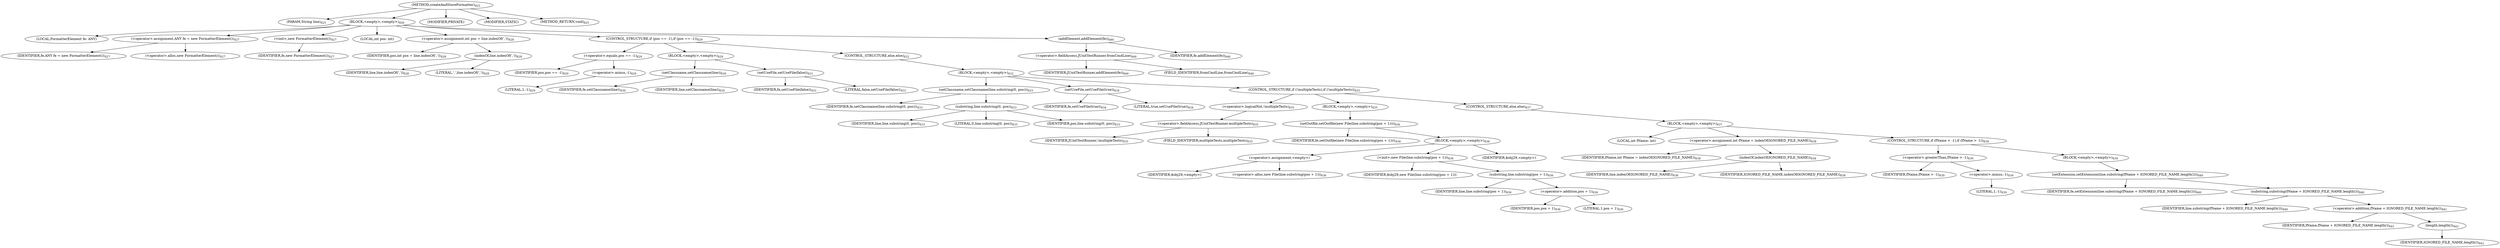 digraph "createAndStoreFormatter" {  
"1920" [label = <(METHOD,createAndStoreFormatter)<SUB>825</SUB>> ]
"1921" [label = <(PARAM,String line)<SUB>825</SUB>> ]
"1922" [label = <(BLOCK,&lt;empty&gt;,&lt;empty&gt;)<SUB>826</SUB>> ]
"60" [label = <(LOCAL,FormatterElement fe: ANY)> ]
"1923" [label = <(&lt;operator&gt;.assignment,ANY fe = new FormatterElement())<SUB>827</SUB>> ]
"1924" [label = <(IDENTIFIER,fe,ANY fe = new FormatterElement())<SUB>827</SUB>> ]
"1925" [label = <(&lt;operator&gt;.alloc,new FormatterElement())<SUB>827</SUB>> ]
"1926" [label = <(&lt;init&gt;,new FormatterElement())<SUB>827</SUB>> ]
"59" [label = <(IDENTIFIER,fe,new FormatterElement())<SUB>827</SUB>> ]
"1927" [label = <(LOCAL,int pos: int)> ]
"1928" [label = <(&lt;operator&gt;.assignment,int pos = line.indexOf(','))<SUB>828</SUB>> ]
"1929" [label = <(IDENTIFIER,pos,int pos = line.indexOf(','))<SUB>828</SUB>> ]
"1930" [label = <(indexOf,line.indexOf(','))<SUB>828</SUB>> ]
"1931" [label = <(IDENTIFIER,line,line.indexOf(','))<SUB>828</SUB>> ]
"1932" [label = <(LITERAL,',',line.indexOf(','))<SUB>828</SUB>> ]
"1933" [label = <(CONTROL_STRUCTURE,if (pos == -1),if (pos == -1))<SUB>829</SUB>> ]
"1934" [label = <(&lt;operator&gt;.equals,pos == -1)<SUB>829</SUB>> ]
"1935" [label = <(IDENTIFIER,pos,pos == -1)<SUB>829</SUB>> ]
"1936" [label = <(&lt;operator&gt;.minus,-1)<SUB>829</SUB>> ]
"1937" [label = <(LITERAL,1,-1)<SUB>829</SUB>> ]
"1938" [label = <(BLOCK,&lt;empty&gt;,&lt;empty&gt;)<SUB>829</SUB>> ]
"1939" [label = <(setClassname,setClassname(line))<SUB>830</SUB>> ]
"1940" [label = <(IDENTIFIER,fe,setClassname(line))<SUB>830</SUB>> ]
"1941" [label = <(IDENTIFIER,line,setClassname(line))<SUB>830</SUB>> ]
"1942" [label = <(setUseFile,setUseFile(false))<SUB>831</SUB>> ]
"1943" [label = <(IDENTIFIER,fe,setUseFile(false))<SUB>831</SUB>> ]
"1944" [label = <(LITERAL,false,setUseFile(false))<SUB>831</SUB>> ]
"1945" [label = <(CONTROL_STRUCTURE,else,else)<SUB>832</SUB>> ]
"1946" [label = <(BLOCK,&lt;empty&gt;,&lt;empty&gt;)<SUB>832</SUB>> ]
"1947" [label = <(setClassname,setClassname(line.substring(0, pos)))<SUB>833</SUB>> ]
"1948" [label = <(IDENTIFIER,fe,setClassname(line.substring(0, pos)))<SUB>833</SUB>> ]
"1949" [label = <(substring,line.substring(0, pos))<SUB>833</SUB>> ]
"1950" [label = <(IDENTIFIER,line,line.substring(0, pos))<SUB>833</SUB>> ]
"1951" [label = <(LITERAL,0,line.substring(0, pos))<SUB>833</SUB>> ]
"1952" [label = <(IDENTIFIER,pos,line.substring(0, pos))<SUB>833</SUB>> ]
"1953" [label = <(setUseFile,setUseFile(true))<SUB>834</SUB>> ]
"1954" [label = <(IDENTIFIER,fe,setUseFile(true))<SUB>834</SUB>> ]
"1955" [label = <(LITERAL,true,setUseFile(true))<SUB>834</SUB>> ]
"1956" [label = <(CONTROL_STRUCTURE,if (!multipleTests),if (!multipleTests))<SUB>835</SUB>> ]
"1957" [label = <(&lt;operator&gt;.logicalNot,!multipleTests)<SUB>835</SUB>> ]
"1958" [label = <(&lt;operator&gt;.fieldAccess,JUnitTestRunner.multipleTests)<SUB>835</SUB>> ]
"1959" [label = <(IDENTIFIER,JUnitTestRunner,!multipleTests)<SUB>835</SUB>> ]
"1960" [label = <(FIELD_IDENTIFIER,multipleTests,multipleTests)<SUB>835</SUB>> ]
"1961" [label = <(BLOCK,&lt;empty&gt;,&lt;empty&gt;)<SUB>835</SUB>> ]
"1962" [label = <(setOutfile,setOutfile(new File(line.substring(pos + 1))))<SUB>836</SUB>> ]
"1963" [label = <(IDENTIFIER,fe,setOutfile(new File(line.substring(pos + 1))))<SUB>836</SUB>> ]
"1964" [label = <(BLOCK,&lt;empty&gt;,&lt;empty&gt;)<SUB>836</SUB>> ]
"1965" [label = <(&lt;operator&gt;.assignment,&lt;empty&gt;)> ]
"1966" [label = <(IDENTIFIER,$obj29,&lt;empty&gt;)> ]
"1967" [label = <(&lt;operator&gt;.alloc,new File(line.substring(pos + 1)))<SUB>836</SUB>> ]
"1968" [label = <(&lt;init&gt;,new File(line.substring(pos + 1)))<SUB>836</SUB>> ]
"1969" [label = <(IDENTIFIER,$obj29,new File(line.substring(pos + 1)))> ]
"1970" [label = <(substring,line.substring(pos + 1))<SUB>836</SUB>> ]
"1971" [label = <(IDENTIFIER,line,line.substring(pos + 1))<SUB>836</SUB>> ]
"1972" [label = <(&lt;operator&gt;.addition,pos + 1)<SUB>836</SUB>> ]
"1973" [label = <(IDENTIFIER,pos,pos + 1)<SUB>836</SUB>> ]
"1974" [label = <(LITERAL,1,pos + 1)<SUB>836</SUB>> ]
"1975" [label = <(IDENTIFIER,$obj29,&lt;empty&gt;)> ]
"1976" [label = <(CONTROL_STRUCTURE,else,else)<SUB>837</SUB>> ]
"1977" [label = <(BLOCK,&lt;empty&gt;,&lt;empty&gt;)<SUB>837</SUB>> ]
"1978" [label = <(LOCAL,int fName: int)> ]
"1979" [label = <(&lt;operator&gt;.assignment,int fName = indexOf(IGNORED_FILE_NAME))<SUB>838</SUB>> ]
"1980" [label = <(IDENTIFIER,fName,int fName = indexOf(IGNORED_FILE_NAME))<SUB>838</SUB>> ]
"1981" [label = <(indexOf,indexOf(IGNORED_FILE_NAME))<SUB>838</SUB>> ]
"1982" [label = <(IDENTIFIER,line,indexOf(IGNORED_FILE_NAME))<SUB>838</SUB>> ]
"1983" [label = <(IDENTIFIER,IGNORED_FILE_NAME,indexOf(IGNORED_FILE_NAME))<SUB>838</SUB>> ]
"1984" [label = <(CONTROL_STRUCTURE,if (fName &gt; -1),if (fName &gt; -1))<SUB>839</SUB>> ]
"1985" [label = <(&lt;operator&gt;.greaterThan,fName &gt; -1)<SUB>839</SUB>> ]
"1986" [label = <(IDENTIFIER,fName,fName &gt; -1)<SUB>839</SUB>> ]
"1987" [label = <(&lt;operator&gt;.minus,-1)<SUB>839</SUB>> ]
"1988" [label = <(LITERAL,1,-1)<SUB>839</SUB>> ]
"1989" [label = <(BLOCK,&lt;empty&gt;,&lt;empty&gt;)<SUB>839</SUB>> ]
"1990" [label = <(setExtension,setExtension(line.substring(fName + IGNORED_FILE_NAME.length())))<SUB>840</SUB>> ]
"1991" [label = <(IDENTIFIER,fe,setExtension(line.substring(fName + IGNORED_FILE_NAME.length())))<SUB>840</SUB>> ]
"1992" [label = <(substring,substring(fName + IGNORED_FILE_NAME.length()))<SUB>840</SUB>> ]
"1993" [label = <(IDENTIFIER,line,substring(fName + IGNORED_FILE_NAME.length()))<SUB>840</SUB>> ]
"1994" [label = <(&lt;operator&gt;.addition,fName + IGNORED_FILE_NAME.length())<SUB>841</SUB>> ]
"1995" [label = <(IDENTIFIER,fName,fName + IGNORED_FILE_NAME.length())<SUB>841</SUB>> ]
"1996" [label = <(length,length())<SUB>842</SUB>> ]
"1997" [label = <(IDENTIFIER,IGNORED_FILE_NAME,length())<SUB>842</SUB>> ]
"1998" [label = <(addElement,addElement(fe))<SUB>846</SUB>> ]
"1999" [label = <(&lt;operator&gt;.fieldAccess,JUnitTestRunner.fromCmdLine)<SUB>846</SUB>> ]
"2000" [label = <(IDENTIFIER,JUnitTestRunner,addElement(fe))<SUB>846</SUB>> ]
"2001" [label = <(FIELD_IDENTIFIER,fromCmdLine,fromCmdLine)<SUB>846</SUB>> ]
"2002" [label = <(IDENTIFIER,fe,addElement(fe))<SUB>846</SUB>> ]
"2003" [label = <(MODIFIER,PRIVATE)> ]
"2004" [label = <(MODIFIER,STATIC)> ]
"2005" [label = <(METHOD_RETURN,void)<SUB>825</SUB>> ]
  "1920" -> "1921" 
  "1920" -> "1922" 
  "1920" -> "2003" 
  "1920" -> "2004" 
  "1920" -> "2005" 
  "1922" -> "60" 
  "1922" -> "1923" 
  "1922" -> "1926" 
  "1922" -> "1927" 
  "1922" -> "1928" 
  "1922" -> "1933" 
  "1922" -> "1998" 
  "1923" -> "1924" 
  "1923" -> "1925" 
  "1926" -> "59" 
  "1928" -> "1929" 
  "1928" -> "1930" 
  "1930" -> "1931" 
  "1930" -> "1932" 
  "1933" -> "1934" 
  "1933" -> "1938" 
  "1933" -> "1945" 
  "1934" -> "1935" 
  "1934" -> "1936" 
  "1936" -> "1937" 
  "1938" -> "1939" 
  "1938" -> "1942" 
  "1939" -> "1940" 
  "1939" -> "1941" 
  "1942" -> "1943" 
  "1942" -> "1944" 
  "1945" -> "1946" 
  "1946" -> "1947" 
  "1946" -> "1953" 
  "1946" -> "1956" 
  "1947" -> "1948" 
  "1947" -> "1949" 
  "1949" -> "1950" 
  "1949" -> "1951" 
  "1949" -> "1952" 
  "1953" -> "1954" 
  "1953" -> "1955" 
  "1956" -> "1957" 
  "1956" -> "1961" 
  "1956" -> "1976" 
  "1957" -> "1958" 
  "1958" -> "1959" 
  "1958" -> "1960" 
  "1961" -> "1962" 
  "1962" -> "1963" 
  "1962" -> "1964" 
  "1964" -> "1965" 
  "1964" -> "1968" 
  "1964" -> "1975" 
  "1965" -> "1966" 
  "1965" -> "1967" 
  "1968" -> "1969" 
  "1968" -> "1970" 
  "1970" -> "1971" 
  "1970" -> "1972" 
  "1972" -> "1973" 
  "1972" -> "1974" 
  "1976" -> "1977" 
  "1977" -> "1978" 
  "1977" -> "1979" 
  "1977" -> "1984" 
  "1979" -> "1980" 
  "1979" -> "1981" 
  "1981" -> "1982" 
  "1981" -> "1983" 
  "1984" -> "1985" 
  "1984" -> "1989" 
  "1985" -> "1986" 
  "1985" -> "1987" 
  "1987" -> "1988" 
  "1989" -> "1990" 
  "1990" -> "1991" 
  "1990" -> "1992" 
  "1992" -> "1993" 
  "1992" -> "1994" 
  "1994" -> "1995" 
  "1994" -> "1996" 
  "1996" -> "1997" 
  "1998" -> "1999" 
  "1998" -> "2002" 
  "1999" -> "2000" 
  "1999" -> "2001" 
}
